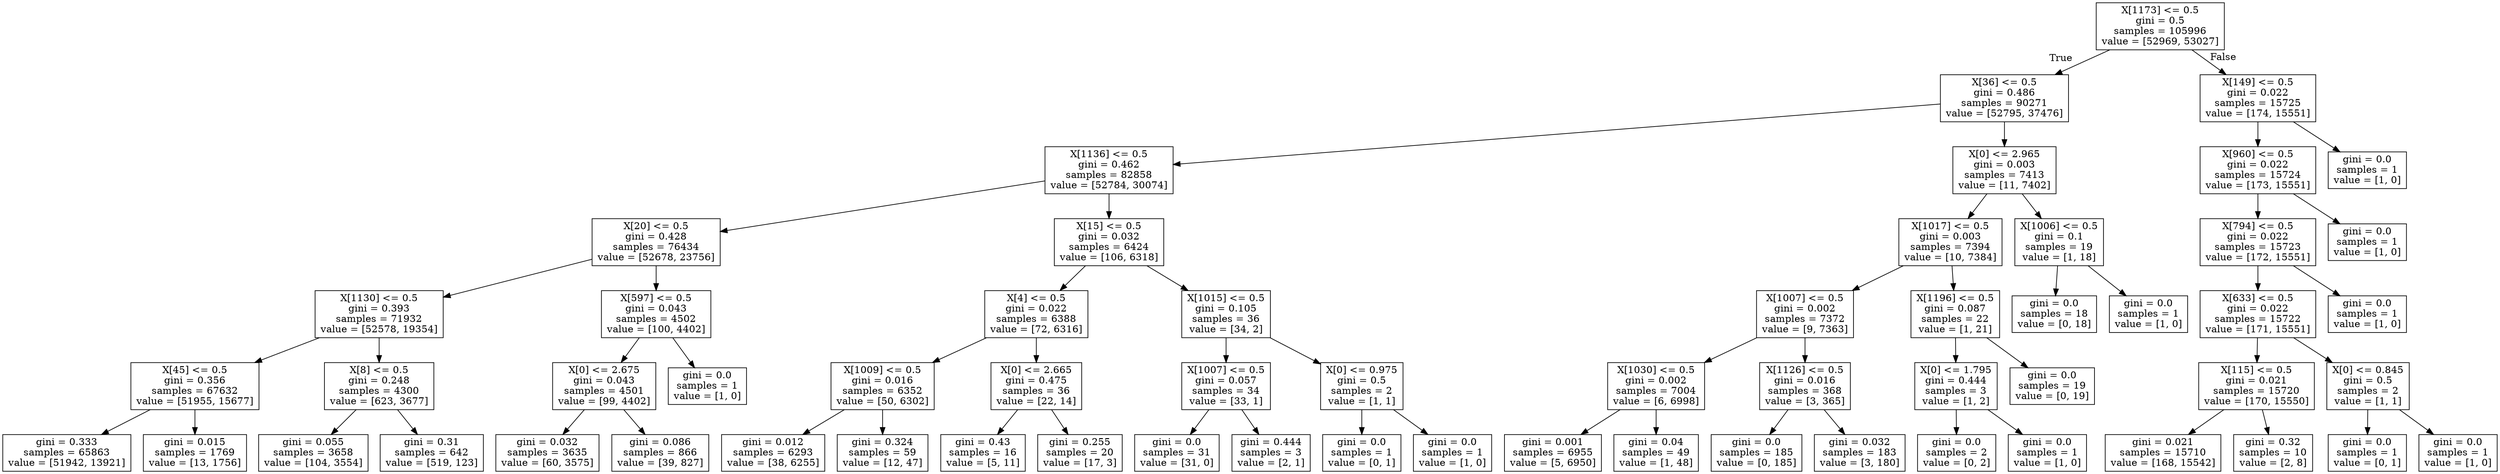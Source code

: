 digraph Tree {
node [shape=box] ;
0 [label="X[1173] <= 0.5\ngini = 0.5\nsamples = 105996\nvalue = [52969, 53027]"] ;
1 [label="X[36] <= 0.5\ngini = 0.486\nsamples = 90271\nvalue = [52795, 37476]"] ;
0 -> 1 [labeldistance=2.5, labelangle=45, headlabel="True"] ;
2 [label="X[1136] <= 0.5\ngini = 0.462\nsamples = 82858\nvalue = [52784, 30074]"] ;
1 -> 2 ;
3 [label="X[20] <= 0.5\ngini = 0.428\nsamples = 76434\nvalue = [52678, 23756]"] ;
2 -> 3 ;
4 [label="X[1130] <= 0.5\ngini = 0.393\nsamples = 71932\nvalue = [52578, 19354]"] ;
3 -> 4 ;
5 [label="X[45] <= 0.5\ngini = 0.356\nsamples = 67632\nvalue = [51955, 15677]"] ;
4 -> 5 ;
6 [label="gini = 0.333\nsamples = 65863\nvalue = [51942, 13921]"] ;
5 -> 6 ;
7 [label="gini = 0.015\nsamples = 1769\nvalue = [13, 1756]"] ;
5 -> 7 ;
8 [label="X[8] <= 0.5\ngini = 0.248\nsamples = 4300\nvalue = [623, 3677]"] ;
4 -> 8 ;
9 [label="gini = 0.055\nsamples = 3658\nvalue = [104, 3554]"] ;
8 -> 9 ;
10 [label="gini = 0.31\nsamples = 642\nvalue = [519, 123]"] ;
8 -> 10 ;
11 [label="X[597] <= 0.5\ngini = 0.043\nsamples = 4502\nvalue = [100, 4402]"] ;
3 -> 11 ;
12 [label="X[0] <= 2.675\ngini = 0.043\nsamples = 4501\nvalue = [99, 4402]"] ;
11 -> 12 ;
13 [label="gini = 0.032\nsamples = 3635\nvalue = [60, 3575]"] ;
12 -> 13 ;
14 [label="gini = 0.086\nsamples = 866\nvalue = [39, 827]"] ;
12 -> 14 ;
15 [label="gini = 0.0\nsamples = 1\nvalue = [1, 0]"] ;
11 -> 15 ;
16 [label="X[15] <= 0.5\ngini = 0.032\nsamples = 6424\nvalue = [106, 6318]"] ;
2 -> 16 ;
17 [label="X[4] <= 0.5\ngini = 0.022\nsamples = 6388\nvalue = [72, 6316]"] ;
16 -> 17 ;
18 [label="X[1009] <= 0.5\ngini = 0.016\nsamples = 6352\nvalue = [50, 6302]"] ;
17 -> 18 ;
19 [label="gini = 0.012\nsamples = 6293\nvalue = [38, 6255]"] ;
18 -> 19 ;
20 [label="gini = 0.324\nsamples = 59\nvalue = [12, 47]"] ;
18 -> 20 ;
21 [label="X[0] <= 2.665\ngini = 0.475\nsamples = 36\nvalue = [22, 14]"] ;
17 -> 21 ;
22 [label="gini = 0.43\nsamples = 16\nvalue = [5, 11]"] ;
21 -> 22 ;
23 [label="gini = 0.255\nsamples = 20\nvalue = [17, 3]"] ;
21 -> 23 ;
24 [label="X[1015] <= 0.5\ngini = 0.105\nsamples = 36\nvalue = [34, 2]"] ;
16 -> 24 ;
25 [label="X[1007] <= 0.5\ngini = 0.057\nsamples = 34\nvalue = [33, 1]"] ;
24 -> 25 ;
26 [label="gini = 0.0\nsamples = 31\nvalue = [31, 0]"] ;
25 -> 26 ;
27 [label="gini = 0.444\nsamples = 3\nvalue = [2, 1]"] ;
25 -> 27 ;
28 [label="X[0] <= 0.975\ngini = 0.5\nsamples = 2\nvalue = [1, 1]"] ;
24 -> 28 ;
29 [label="gini = 0.0\nsamples = 1\nvalue = [0, 1]"] ;
28 -> 29 ;
30 [label="gini = 0.0\nsamples = 1\nvalue = [1, 0]"] ;
28 -> 30 ;
31 [label="X[0] <= 2.965\ngini = 0.003\nsamples = 7413\nvalue = [11, 7402]"] ;
1 -> 31 ;
32 [label="X[1017] <= 0.5\ngini = 0.003\nsamples = 7394\nvalue = [10, 7384]"] ;
31 -> 32 ;
33 [label="X[1007] <= 0.5\ngini = 0.002\nsamples = 7372\nvalue = [9, 7363]"] ;
32 -> 33 ;
34 [label="X[1030] <= 0.5\ngini = 0.002\nsamples = 7004\nvalue = [6, 6998]"] ;
33 -> 34 ;
35 [label="gini = 0.001\nsamples = 6955\nvalue = [5, 6950]"] ;
34 -> 35 ;
36 [label="gini = 0.04\nsamples = 49\nvalue = [1, 48]"] ;
34 -> 36 ;
37 [label="X[1126] <= 0.5\ngini = 0.016\nsamples = 368\nvalue = [3, 365]"] ;
33 -> 37 ;
38 [label="gini = 0.0\nsamples = 185\nvalue = [0, 185]"] ;
37 -> 38 ;
39 [label="gini = 0.032\nsamples = 183\nvalue = [3, 180]"] ;
37 -> 39 ;
40 [label="X[1196] <= 0.5\ngini = 0.087\nsamples = 22\nvalue = [1, 21]"] ;
32 -> 40 ;
41 [label="X[0] <= 1.795\ngini = 0.444\nsamples = 3\nvalue = [1, 2]"] ;
40 -> 41 ;
42 [label="gini = 0.0\nsamples = 2\nvalue = [0, 2]"] ;
41 -> 42 ;
43 [label="gini = 0.0\nsamples = 1\nvalue = [1, 0]"] ;
41 -> 43 ;
44 [label="gini = 0.0\nsamples = 19\nvalue = [0, 19]"] ;
40 -> 44 ;
45 [label="X[1006] <= 0.5\ngini = 0.1\nsamples = 19\nvalue = [1, 18]"] ;
31 -> 45 ;
46 [label="gini = 0.0\nsamples = 18\nvalue = [0, 18]"] ;
45 -> 46 ;
47 [label="gini = 0.0\nsamples = 1\nvalue = [1, 0]"] ;
45 -> 47 ;
48 [label="X[149] <= 0.5\ngini = 0.022\nsamples = 15725\nvalue = [174, 15551]"] ;
0 -> 48 [labeldistance=2.5, labelangle=-45, headlabel="False"] ;
49 [label="X[960] <= 0.5\ngini = 0.022\nsamples = 15724\nvalue = [173, 15551]"] ;
48 -> 49 ;
50 [label="X[794] <= 0.5\ngini = 0.022\nsamples = 15723\nvalue = [172, 15551]"] ;
49 -> 50 ;
51 [label="X[633] <= 0.5\ngini = 0.022\nsamples = 15722\nvalue = [171, 15551]"] ;
50 -> 51 ;
52 [label="X[115] <= 0.5\ngini = 0.021\nsamples = 15720\nvalue = [170, 15550]"] ;
51 -> 52 ;
53 [label="gini = 0.021\nsamples = 15710\nvalue = [168, 15542]"] ;
52 -> 53 ;
54 [label="gini = 0.32\nsamples = 10\nvalue = [2, 8]"] ;
52 -> 54 ;
55 [label="X[0] <= 0.845\ngini = 0.5\nsamples = 2\nvalue = [1, 1]"] ;
51 -> 55 ;
56 [label="gini = 0.0\nsamples = 1\nvalue = [0, 1]"] ;
55 -> 56 ;
57 [label="gini = 0.0\nsamples = 1\nvalue = [1, 0]"] ;
55 -> 57 ;
58 [label="gini = 0.0\nsamples = 1\nvalue = [1, 0]"] ;
50 -> 58 ;
59 [label="gini = 0.0\nsamples = 1\nvalue = [1, 0]"] ;
49 -> 59 ;
60 [label="gini = 0.0\nsamples = 1\nvalue = [1, 0]"] ;
48 -> 60 ;
}